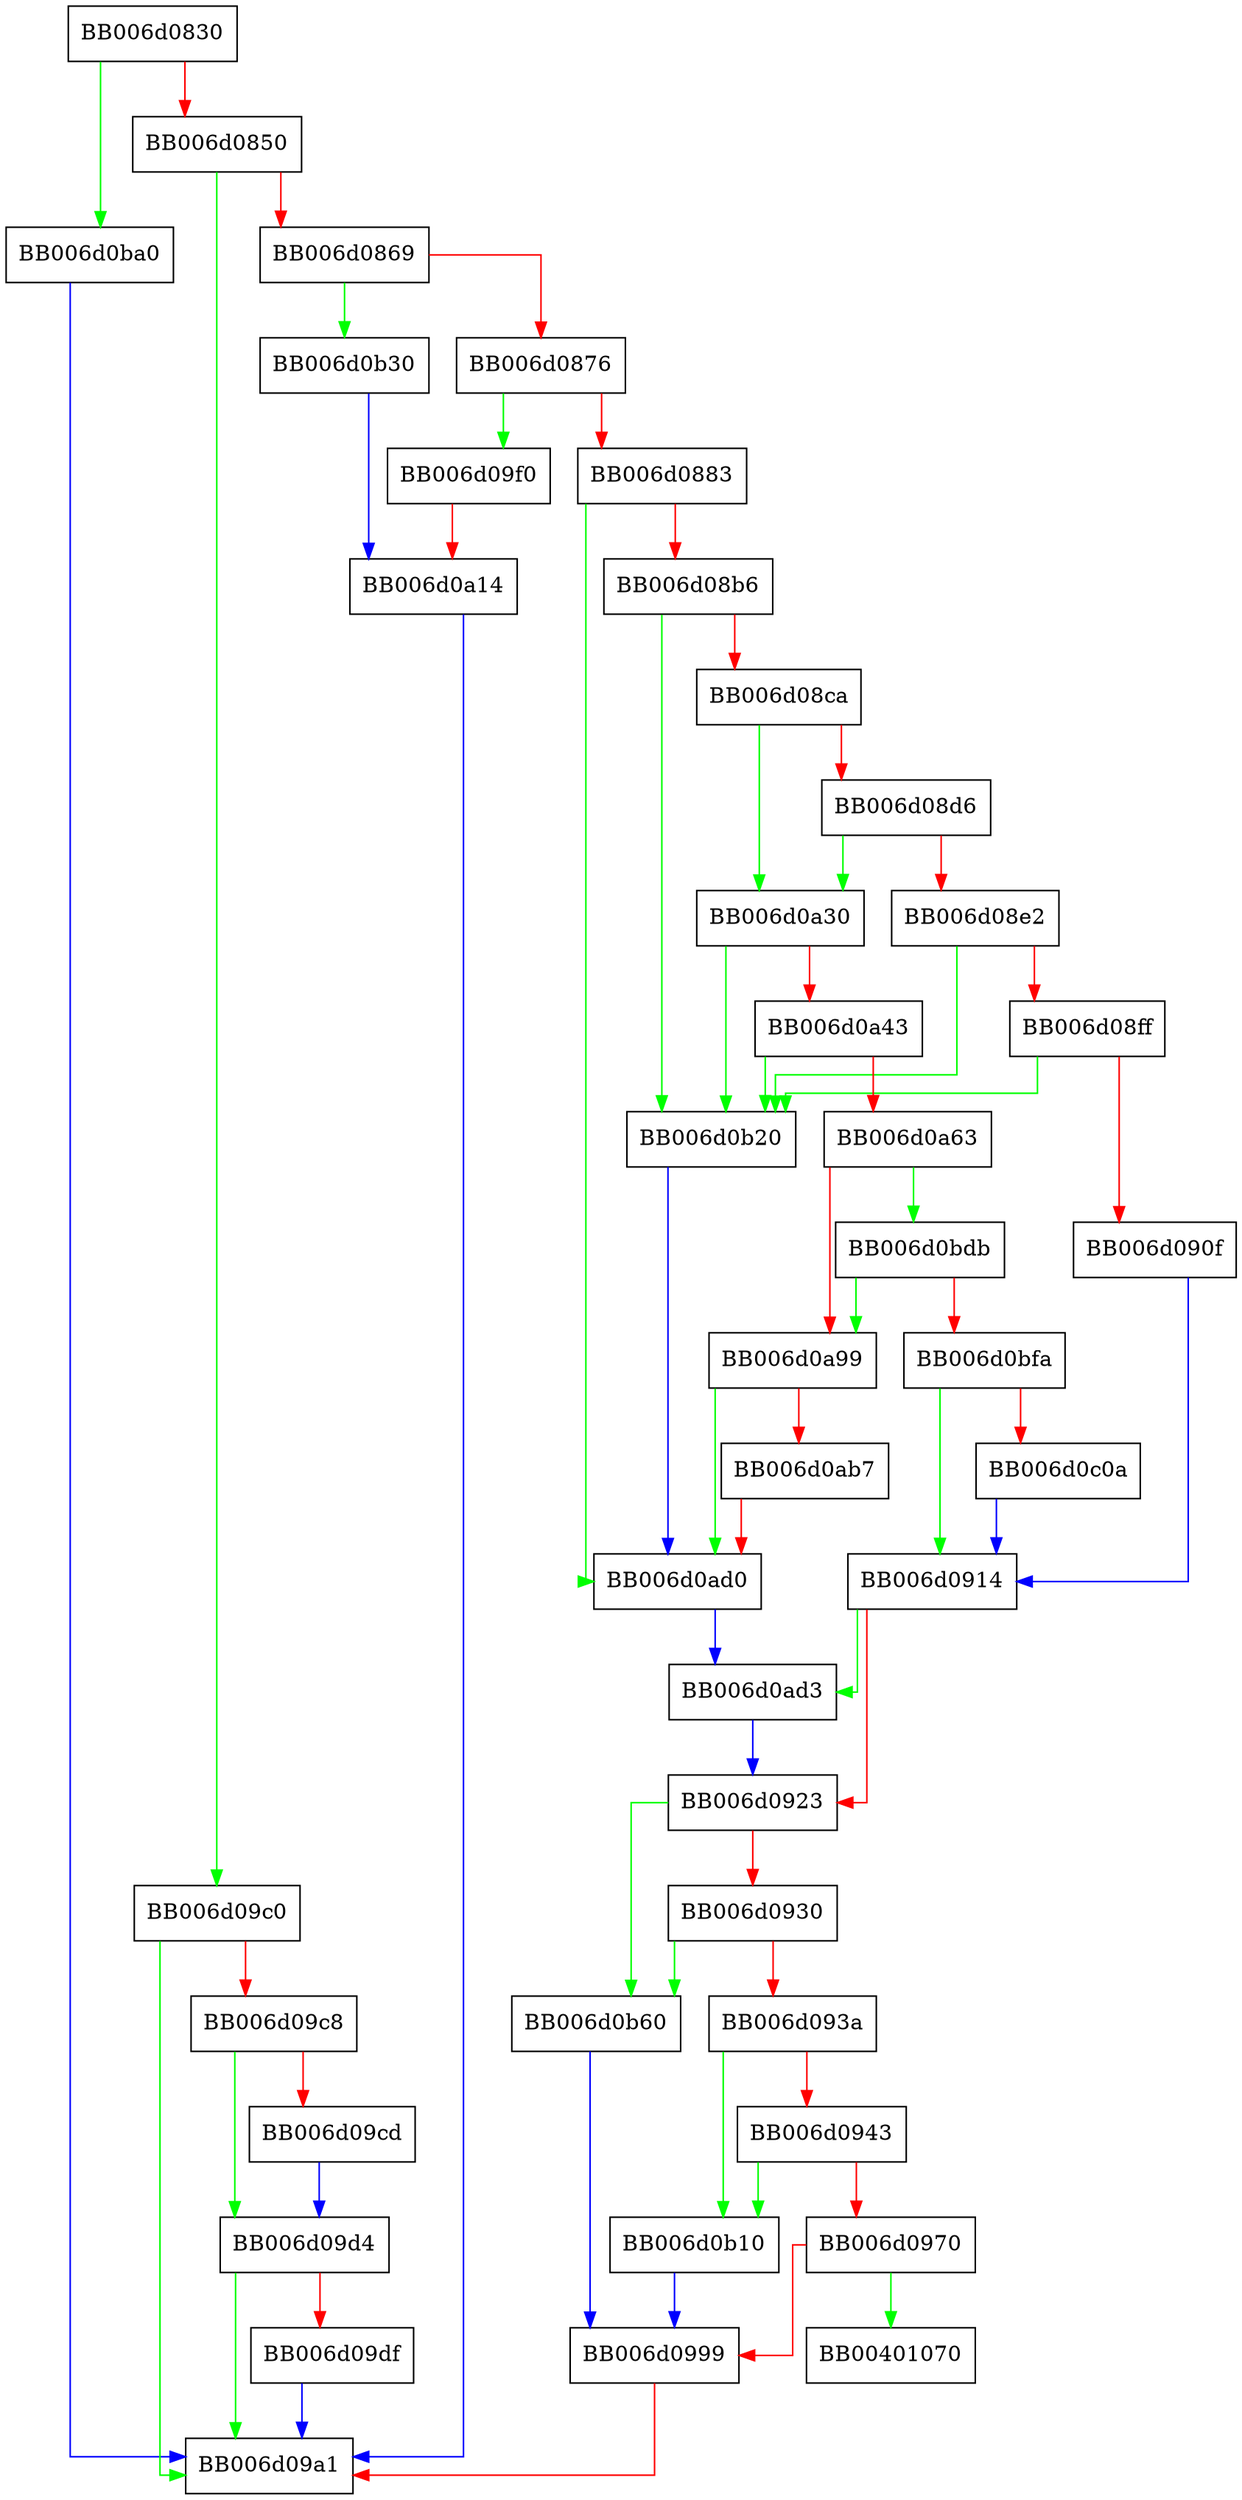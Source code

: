 digraph ecxkem_encapsulate {
  node [shape="box"];
  graph [splines=ortho];
  BB006d0830 -> BB006d0ba0 [color="green"];
  BB006d0830 -> BB006d0850 [color="red"];
  BB006d0850 -> BB006d09c0 [color="green"];
  BB006d0850 -> BB006d0869 [color="red"];
  BB006d0869 -> BB006d0b30 [color="green"];
  BB006d0869 -> BB006d0876 [color="red"];
  BB006d0876 -> BB006d09f0 [color="green"];
  BB006d0876 -> BB006d0883 [color="red"];
  BB006d0883 -> BB006d0ad0 [color="green"];
  BB006d0883 -> BB006d08b6 [color="red"];
  BB006d08b6 -> BB006d0b20 [color="green"];
  BB006d08b6 -> BB006d08ca [color="red"];
  BB006d08ca -> BB006d0a30 [color="green"];
  BB006d08ca -> BB006d08d6 [color="red"];
  BB006d08d6 -> BB006d0a30 [color="green"];
  BB006d08d6 -> BB006d08e2 [color="red"];
  BB006d08e2 -> BB006d0b20 [color="green"];
  BB006d08e2 -> BB006d08ff [color="red"];
  BB006d08ff -> BB006d0b20 [color="green"];
  BB006d08ff -> BB006d090f [color="red"];
  BB006d090f -> BB006d0914 [color="blue"];
  BB006d0914 -> BB006d0ad3 [color="green"];
  BB006d0914 -> BB006d0923 [color="red"];
  BB006d0923 -> BB006d0b60 [color="green"];
  BB006d0923 -> BB006d0930 [color="red"];
  BB006d0930 -> BB006d0b60 [color="green"];
  BB006d0930 -> BB006d093a [color="red"];
  BB006d093a -> BB006d0b10 [color="green"];
  BB006d093a -> BB006d0943 [color="red"];
  BB006d0943 -> BB006d0b10 [color="green"];
  BB006d0943 -> BB006d0970 [color="red"];
  BB006d0970 -> BB00401070 [color="green"];
  BB006d0970 -> BB006d0999 [color="red"];
  BB006d0999 -> BB006d09a1 [color="red"];
  BB006d09c0 -> BB006d09a1 [color="green"];
  BB006d09c0 -> BB006d09c8 [color="red"];
  BB006d09c8 -> BB006d09d4 [color="green"];
  BB006d09c8 -> BB006d09cd [color="red"];
  BB006d09cd -> BB006d09d4 [color="blue"];
  BB006d09d4 -> BB006d09a1 [color="green"];
  BB006d09d4 -> BB006d09df [color="red"];
  BB006d09df -> BB006d09a1 [color="blue"];
  BB006d09f0 -> BB006d0a14 [color="red"];
  BB006d0a14 -> BB006d09a1 [color="blue"];
  BB006d0a30 -> BB006d0b20 [color="green"];
  BB006d0a30 -> BB006d0a43 [color="red"];
  BB006d0a43 -> BB006d0b20 [color="green"];
  BB006d0a43 -> BB006d0a63 [color="red"];
  BB006d0a63 -> BB006d0bdb [color="green"];
  BB006d0a63 -> BB006d0a99 [color="red"];
  BB006d0a99 -> BB006d0ad0 [color="green"];
  BB006d0a99 -> BB006d0ab7 [color="red"];
  BB006d0ab7 -> BB006d0ad0 [color="red"];
  BB006d0ad0 -> BB006d0ad3 [color="blue"];
  BB006d0ad3 -> BB006d0923 [color="blue"];
  BB006d0b10 -> BB006d0999 [color="blue"];
  BB006d0b20 -> BB006d0ad0 [color="blue"];
  BB006d0b30 -> BB006d0a14 [color="blue"];
  BB006d0b60 -> BB006d0999 [color="blue"];
  BB006d0ba0 -> BB006d09a1 [color="blue"];
  BB006d0bdb -> BB006d0a99 [color="green"];
  BB006d0bdb -> BB006d0bfa [color="red"];
  BB006d0bfa -> BB006d0914 [color="green"];
  BB006d0bfa -> BB006d0c0a [color="red"];
  BB006d0c0a -> BB006d0914 [color="blue"];
}